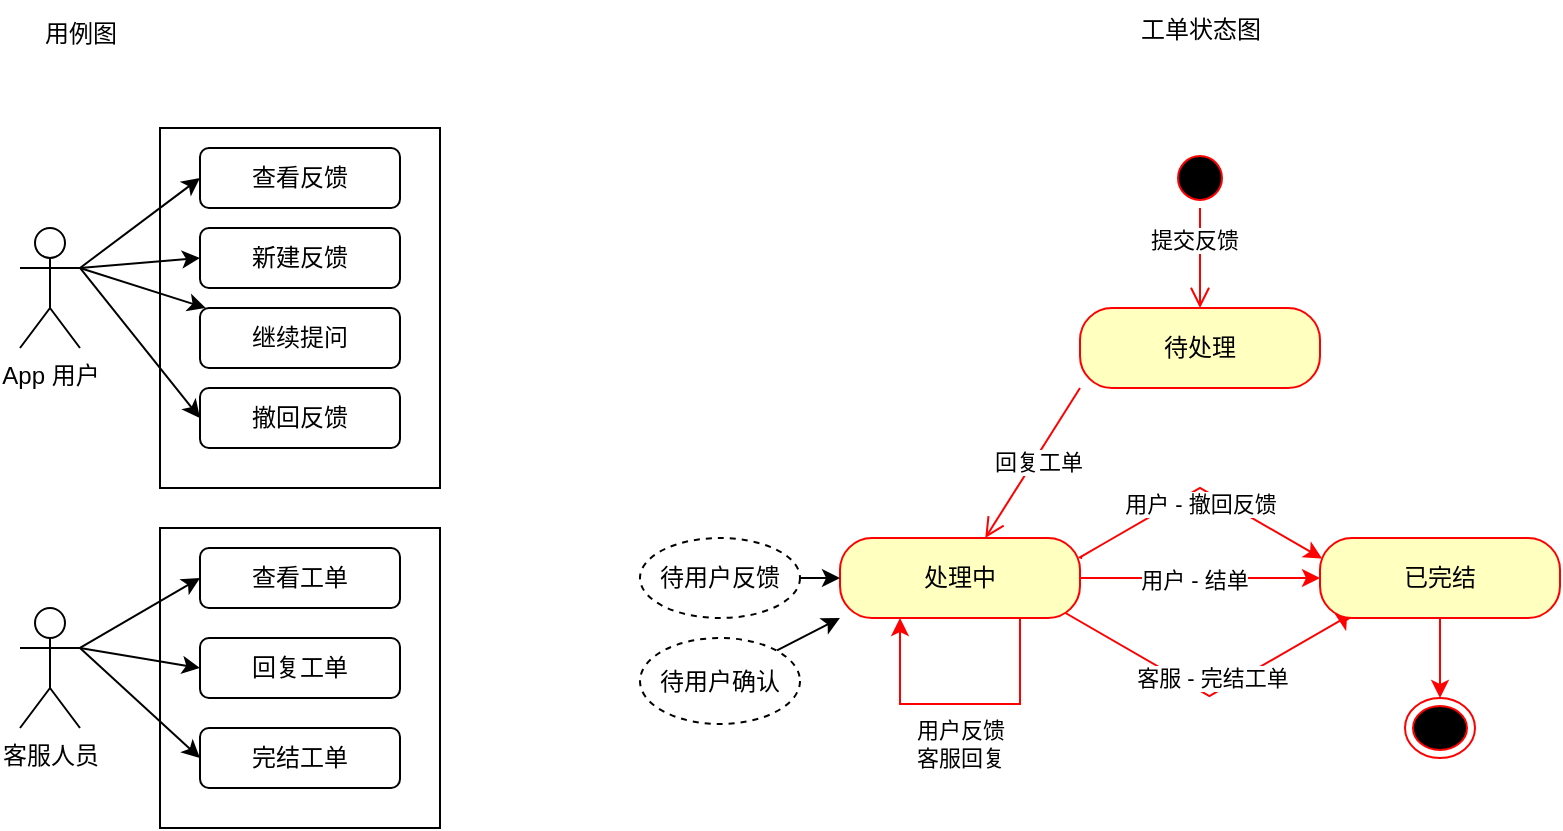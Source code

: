 <mxfile version="24.2.5" type="github">
  <diagram name="App反馈" id="TMPq3hwwEe10xDDGeOZI">
    <mxGraphModel dx="954" dy="640" grid="1" gridSize="10" guides="1" tooltips="1" connect="1" arrows="1" fold="1" page="1" pageScale="1" pageWidth="827" pageHeight="1169" math="0" shadow="0">
      <root>
        <mxCell id="0" />
        <mxCell id="1" parent="0" />
        <mxCell id="C3AoypvgDBoXkWNjjZ7i-4" value="" style="rounded=0;whiteSpace=wrap;html=1;" vertex="1" parent="1">
          <mxGeometry x="110" y="272" width="140" height="150" as="geometry" />
        </mxCell>
        <mxCell id="C3AoypvgDBoXkWNjjZ7i-3" value="" style="rounded=0;whiteSpace=wrap;html=1;" vertex="1" parent="1">
          <mxGeometry x="110" y="72" width="140" height="180" as="geometry" />
        </mxCell>
        <mxCell id="C3AoypvgDBoXkWNjjZ7i-13" style="rounded=0;orthogonalLoop=1;jettySize=auto;html=1;exitX=1;exitY=0.333;exitDx=0;exitDy=0;exitPerimeter=0;entryX=0;entryY=0.5;entryDx=0;entryDy=0;" edge="1" parent="1" source="C3AoypvgDBoXkWNjjZ7i-1" target="C3AoypvgDBoXkWNjjZ7i-5">
          <mxGeometry relative="1" as="geometry" />
        </mxCell>
        <mxCell id="C3AoypvgDBoXkWNjjZ7i-14" style="rounded=0;orthogonalLoop=1;jettySize=auto;html=1;exitX=1;exitY=0.333;exitDx=0;exitDy=0;exitPerimeter=0;entryX=0;entryY=0.5;entryDx=0;entryDy=0;" edge="1" parent="1" source="C3AoypvgDBoXkWNjjZ7i-1" target="C3AoypvgDBoXkWNjjZ7i-6">
          <mxGeometry relative="1" as="geometry" />
        </mxCell>
        <mxCell id="C3AoypvgDBoXkWNjjZ7i-15" style="rounded=0;orthogonalLoop=1;jettySize=auto;html=1;exitX=1;exitY=0.333;exitDx=0;exitDy=0;exitPerimeter=0;" edge="1" parent="1" source="C3AoypvgDBoXkWNjjZ7i-1" target="C3AoypvgDBoXkWNjjZ7i-7">
          <mxGeometry relative="1" as="geometry" />
        </mxCell>
        <mxCell id="C3AoypvgDBoXkWNjjZ7i-16" style="rounded=0;orthogonalLoop=1;jettySize=auto;html=1;exitX=1;exitY=0.333;exitDx=0;exitDy=0;exitPerimeter=0;entryX=0;entryY=0.5;entryDx=0;entryDy=0;" edge="1" parent="1" source="C3AoypvgDBoXkWNjjZ7i-1" target="C3AoypvgDBoXkWNjjZ7i-8">
          <mxGeometry relative="1" as="geometry" />
        </mxCell>
        <mxCell id="C3AoypvgDBoXkWNjjZ7i-1" value="App 用户" style="shape=umlActor;verticalLabelPosition=bottom;verticalAlign=top;html=1;outlineConnect=0;" vertex="1" parent="1">
          <mxGeometry x="40" y="122" width="30" height="60" as="geometry" />
        </mxCell>
        <mxCell id="C3AoypvgDBoXkWNjjZ7i-17" style="rounded=0;orthogonalLoop=1;jettySize=auto;html=1;exitX=1;exitY=0.333;exitDx=0;exitDy=0;exitPerimeter=0;entryX=0;entryY=0.5;entryDx=0;entryDy=0;" edge="1" parent="1" source="C3AoypvgDBoXkWNjjZ7i-2" target="C3AoypvgDBoXkWNjjZ7i-9">
          <mxGeometry relative="1" as="geometry" />
        </mxCell>
        <mxCell id="C3AoypvgDBoXkWNjjZ7i-18" style="rounded=0;orthogonalLoop=1;jettySize=auto;html=1;exitX=1;exitY=0.333;exitDx=0;exitDy=0;exitPerimeter=0;entryX=0;entryY=0.5;entryDx=0;entryDy=0;" edge="1" parent="1" source="C3AoypvgDBoXkWNjjZ7i-2" target="C3AoypvgDBoXkWNjjZ7i-10">
          <mxGeometry relative="1" as="geometry" />
        </mxCell>
        <mxCell id="C3AoypvgDBoXkWNjjZ7i-19" style="rounded=0;orthogonalLoop=1;jettySize=auto;html=1;exitX=1;exitY=0.333;exitDx=0;exitDy=0;exitPerimeter=0;entryX=0;entryY=0.5;entryDx=0;entryDy=0;" edge="1" parent="1" source="C3AoypvgDBoXkWNjjZ7i-2" target="C3AoypvgDBoXkWNjjZ7i-11">
          <mxGeometry relative="1" as="geometry" />
        </mxCell>
        <mxCell id="C3AoypvgDBoXkWNjjZ7i-2" value="客服人员" style="shape=umlActor;verticalLabelPosition=bottom;verticalAlign=top;html=1;outlineConnect=0;" vertex="1" parent="1">
          <mxGeometry x="40" y="312" width="30" height="60" as="geometry" />
        </mxCell>
        <mxCell id="C3AoypvgDBoXkWNjjZ7i-5" value="查看反馈" style="rounded=1;whiteSpace=wrap;html=1;" vertex="1" parent="1">
          <mxGeometry x="130" y="82" width="100" height="30" as="geometry" />
        </mxCell>
        <mxCell id="C3AoypvgDBoXkWNjjZ7i-6" value="新建反馈" style="rounded=1;whiteSpace=wrap;html=1;" vertex="1" parent="1">
          <mxGeometry x="130" y="122" width="100" height="30" as="geometry" />
        </mxCell>
        <mxCell id="C3AoypvgDBoXkWNjjZ7i-7" value="继续提问" style="rounded=1;whiteSpace=wrap;html=1;" vertex="1" parent="1">
          <mxGeometry x="130" y="162" width="100" height="30" as="geometry" />
        </mxCell>
        <mxCell id="C3AoypvgDBoXkWNjjZ7i-8" value="撤回反馈" style="rounded=1;whiteSpace=wrap;html=1;" vertex="1" parent="1">
          <mxGeometry x="130" y="202" width="100" height="30" as="geometry" />
        </mxCell>
        <mxCell id="C3AoypvgDBoXkWNjjZ7i-9" value="查看工单" style="rounded=1;whiteSpace=wrap;html=1;" vertex="1" parent="1">
          <mxGeometry x="130" y="282" width="100" height="30" as="geometry" />
        </mxCell>
        <mxCell id="C3AoypvgDBoXkWNjjZ7i-10" value="回复工单" style="rounded=1;whiteSpace=wrap;html=1;" vertex="1" parent="1">
          <mxGeometry x="130" y="327" width="100" height="30" as="geometry" />
        </mxCell>
        <mxCell id="C3AoypvgDBoXkWNjjZ7i-11" value="完结工单" style="rounded=1;whiteSpace=wrap;html=1;" vertex="1" parent="1">
          <mxGeometry x="130" y="372" width="100" height="30" as="geometry" />
        </mxCell>
        <mxCell id="C3AoypvgDBoXkWNjjZ7i-20" value="" style="ellipse;html=1;shape=endState;fillColor=#000000;strokeColor=#ff0000;" vertex="1" parent="1">
          <mxGeometry x="732.5" y="357" width="35" height="30" as="geometry" />
        </mxCell>
        <mxCell id="C3AoypvgDBoXkWNjjZ7i-21" value="" style="ellipse;html=1;shape=startState;fillColor=#000000;strokeColor=#ff0000;" vertex="1" parent="1">
          <mxGeometry x="615" y="82" width="30" height="30" as="geometry" />
        </mxCell>
        <mxCell id="C3AoypvgDBoXkWNjjZ7i-22" value="" style="edgeStyle=orthogonalEdgeStyle;html=1;verticalAlign=bottom;endArrow=open;endSize=8;strokeColor=#ff0000;rounded=0;" edge="1" source="C3AoypvgDBoXkWNjjZ7i-21" parent="1">
          <mxGeometry relative="1" as="geometry">
            <mxPoint x="630" y="162" as="targetPoint" />
          </mxGeometry>
        </mxCell>
        <mxCell id="C3AoypvgDBoXkWNjjZ7i-37" value="提交反馈" style="edgeLabel;html=1;align=center;verticalAlign=middle;resizable=0;points=[];" vertex="1" connectable="0" parent="C3AoypvgDBoXkWNjjZ7i-22">
          <mxGeometry x="-0.366" y="-3" relative="1" as="geometry">
            <mxPoint as="offset" />
          </mxGeometry>
        </mxCell>
        <mxCell id="C3AoypvgDBoXkWNjjZ7i-28" value="待处理" style="rounded=1;whiteSpace=wrap;html=1;arcSize=40;fontColor=#000000;fillColor=#ffffc0;strokeColor=#ff0000;" vertex="1" parent="1">
          <mxGeometry x="570" y="162" width="120" height="40" as="geometry" />
        </mxCell>
        <mxCell id="C3AoypvgDBoXkWNjjZ7i-29" value="" style="html=1;verticalAlign=bottom;endArrow=open;endSize=8;strokeColor=#ff0000;rounded=0;exitX=0;exitY=1;exitDx=0;exitDy=0;" edge="1" source="C3AoypvgDBoXkWNjjZ7i-28" parent="1" target="C3AoypvgDBoXkWNjjZ7i-32">
          <mxGeometry relative="1" as="geometry">
            <mxPoint x="630" y="232" as="targetPoint" />
          </mxGeometry>
        </mxCell>
        <mxCell id="C3AoypvgDBoXkWNjjZ7i-38" value="回复工单" style="edgeLabel;html=1;align=center;verticalAlign=middle;resizable=0;points=[];" vertex="1" connectable="0" parent="C3AoypvgDBoXkWNjjZ7i-29">
          <mxGeometry x="-0.046" y="2" relative="1" as="geometry">
            <mxPoint as="offset" />
          </mxGeometry>
        </mxCell>
        <mxCell id="C3AoypvgDBoXkWNjjZ7i-30" value="用例图" style="text;html=1;align=center;verticalAlign=middle;resizable=0;points=[];autosize=1;strokeColor=none;fillColor=none;" vertex="1" parent="1">
          <mxGeometry x="40" y="10" width="60" height="30" as="geometry" />
        </mxCell>
        <mxCell id="C3AoypvgDBoXkWNjjZ7i-31" value="工单状态图" style="text;html=1;align=center;verticalAlign=middle;resizable=0;points=[];autosize=1;strokeColor=none;fillColor=none;" vertex="1" parent="1">
          <mxGeometry x="590" y="8" width="80" height="30" as="geometry" />
        </mxCell>
        <mxCell id="C3AoypvgDBoXkWNjjZ7i-34" style="edgeStyle=isometricEdgeStyle;rounded=0;orthogonalLoop=1;jettySize=auto;html=1;exitX=0.9;exitY=0.075;exitDx=0;exitDy=0;fillColor=#f8cecc;strokeColor=#FF0000;entryX=0.058;entryY=0.15;entryDx=0;entryDy=0;entryPerimeter=0;exitPerimeter=0;elbow=vertical;" edge="1" parent="1">
          <mxGeometry relative="1" as="geometry">
            <mxPoint x="558.42" y="312" as="sourcePoint" />
            <mxPoint x="697.38" y="315" as="targetPoint" />
            <Array as="points">
              <mxPoint x="637.9" y="354.19" />
            </Array>
          </mxGeometry>
        </mxCell>
        <mxCell id="C3AoypvgDBoXkWNjjZ7i-39" value="客服 - 完结工单" style="edgeLabel;html=1;align=center;verticalAlign=middle;resizable=0;points=[];" vertex="1" connectable="0" parent="C3AoypvgDBoXkWNjjZ7i-34">
          <mxGeometry x="0.117" y="1" relative="1" as="geometry">
            <mxPoint x="-4" y="-5" as="offset" />
          </mxGeometry>
        </mxCell>
        <mxCell id="C3AoypvgDBoXkWNjjZ7i-40" style="edgeStyle=isometricEdgeStyle;rounded=0;orthogonalLoop=1;jettySize=auto;html=1;exitX=1;exitY=0;exitDx=0;exitDy=0;entryX=0;entryY=0;entryDx=0;entryDy=0;elbow=vertical;strokeColor=#FF0000;" edge="1" parent="1">
          <mxGeometry relative="1" as="geometry">
            <mxPoint x="571.06" y="287.25" as="sourcePoint" />
            <mxPoint x="691.06" y="287.25" as="targetPoint" />
            <Array as="points">
              <mxPoint x="581.06" y="280.25" />
            </Array>
          </mxGeometry>
        </mxCell>
        <mxCell id="C3AoypvgDBoXkWNjjZ7i-41" value="用户 - 撤回反馈" style="edgeLabel;html=1;align=center;verticalAlign=middle;resizable=0;points=[];" vertex="1" connectable="0" parent="C3AoypvgDBoXkWNjjZ7i-40">
          <mxGeometry x="0.088" y="1" relative="1" as="geometry">
            <mxPoint x="-6" y="6" as="offset" />
          </mxGeometry>
        </mxCell>
        <mxCell id="C3AoypvgDBoXkWNjjZ7i-46" style="edgeStyle=orthogonalEdgeStyle;rounded=0;orthogonalLoop=1;jettySize=auto;html=1;exitX=1;exitY=0.5;exitDx=0;exitDy=0;entryX=0;entryY=0.5;entryDx=0;entryDy=0;strokeColor=#FF0000;" edge="1" parent="1" source="C3AoypvgDBoXkWNjjZ7i-32" target="C3AoypvgDBoXkWNjjZ7i-33">
          <mxGeometry relative="1" as="geometry" />
        </mxCell>
        <mxCell id="C3AoypvgDBoXkWNjjZ7i-47" value="用户 - 结单" style="edgeLabel;html=1;align=center;verticalAlign=middle;resizable=0;points=[];" vertex="1" connectable="0" parent="C3AoypvgDBoXkWNjjZ7i-46">
          <mxGeometry x="-0.05" y="-1" relative="1" as="geometry">
            <mxPoint as="offset" />
          </mxGeometry>
        </mxCell>
        <mxCell id="C3AoypvgDBoXkWNjjZ7i-32" value="处理中" style="rounded=1;whiteSpace=wrap;html=1;arcSize=40;fontColor=#000000;fillColor=#ffffc0;strokeColor=#ff0000;" vertex="1" parent="1">
          <mxGeometry x="450" y="277" width="120" height="40" as="geometry" />
        </mxCell>
        <mxCell id="C3AoypvgDBoXkWNjjZ7i-36" style="edgeStyle=orthogonalEdgeStyle;rounded=0;orthogonalLoop=1;jettySize=auto;html=1;exitX=0.5;exitY=1;exitDx=0;exitDy=0;entryX=0.5;entryY=0;entryDx=0;entryDy=0;strokeColor=#FF0000;" edge="1" parent="1" source="C3AoypvgDBoXkWNjjZ7i-33" target="C3AoypvgDBoXkWNjjZ7i-20">
          <mxGeometry relative="1" as="geometry" />
        </mxCell>
        <mxCell id="C3AoypvgDBoXkWNjjZ7i-33" value="已完结" style="rounded=1;whiteSpace=wrap;html=1;arcSize=40;fontColor=#000000;fillColor=#ffffc0;strokeColor=#ff0000;" vertex="1" parent="1">
          <mxGeometry x="690" y="277" width="120" height="40" as="geometry" />
        </mxCell>
        <mxCell id="C3AoypvgDBoXkWNjjZ7i-45" style="rounded=0;orthogonalLoop=1;jettySize=auto;html=1;exitX=1;exitY=0;exitDx=0;exitDy=0;entryX=0;entryY=1;entryDx=0;entryDy=0;" edge="1" parent="1" source="C3AoypvgDBoXkWNjjZ7i-42" target="C3AoypvgDBoXkWNjjZ7i-32">
          <mxGeometry relative="1" as="geometry" />
        </mxCell>
        <mxCell id="C3AoypvgDBoXkWNjjZ7i-42" value="待用户确认" style="ellipse;whiteSpace=wrap;html=1;dashed=1;" vertex="1" parent="1">
          <mxGeometry x="350" y="327" width="80" height="43" as="geometry" />
        </mxCell>
        <mxCell id="C3AoypvgDBoXkWNjjZ7i-44" style="rounded=0;orthogonalLoop=1;jettySize=auto;html=1;exitX=1;exitY=0.5;exitDx=0;exitDy=0;entryX=0;entryY=0.5;entryDx=0;entryDy=0;" edge="1" parent="1" source="C3AoypvgDBoXkWNjjZ7i-43" target="C3AoypvgDBoXkWNjjZ7i-32">
          <mxGeometry relative="1" as="geometry" />
        </mxCell>
        <mxCell id="C3AoypvgDBoXkWNjjZ7i-43" value="待用户反馈" style="ellipse;whiteSpace=wrap;html=1;dashed=1;" vertex="1" parent="1">
          <mxGeometry x="350" y="277" width="80" height="40" as="geometry" />
        </mxCell>
        <mxCell id="C3AoypvgDBoXkWNjjZ7i-51" style="edgeStyle=orthogonalEdgeStyle;rounded=0;orthogonalLoop=1;jettySize=auto;html=1;exitX=0.75;exitY=1;exitDx=0;exitDy=0;entryX=0.25;entryY=1;entryDx=0;entryDy=0;strokeColor=#FF0000;" edge="1" parent="1" source="C3AoypvgDBoXkWNjjZ7i-32" target="C3AoypvgDBoXkWNjjZ7i-32">
          <mxGeometry relative="1" as="geometry">
            <Array as="points">
              <mxPoint x="540" y="360" />
              <mxPoint x="480" y="360" />
            </Array>
          </mxGeometry>
        </mxCell>
        <mxCell id="C3AoypvgDBoXkWNjjZ7i-52" value="用户反馈&lt;div&gt;客服回复&lt;/div&gt;" style="edgeLabel;html=1;align=center;verticalAlign=middle;resizable=0;points=[];" vertex="1" connectable="0" parent="C3AoypvgDBoXkWNjjZ7i-51">
          <mxGeometry x="-0.2" relative="1" as="geometry">
            <mxPoint x="-15" y="20" as="offset" />
          </mxGeometry>
        </mxCell>
      </root>
    </mxGraphModel>
  </diagram>
</mxfile>
